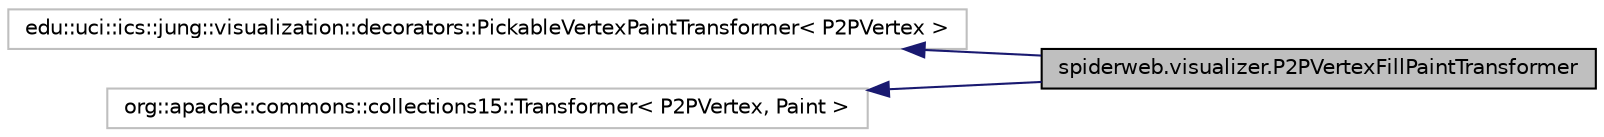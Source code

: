 digraph G
{
  edge [fontname="Helvetica",fontsize="10",labelfontname="Helvetica",labelfontsize="10"];
  node [fontname="Helvetica",fontsize="10",shape=record];
  rankdir=LR;
  Node1 [label="spiderweb.visualizer.P2PVertexFillPaintTransformer",height=0.2,width=0.4,color="black", fillcolor="grey75", style="filled" fontcolor="black"];
  Node2 -> Node1 [dir=back,color="midnightblue",fontsize="10",style="solid",fontname="Helvetica"];
  Node2 [label="edu::uci::ics::jung::visualization::decorators::PickableVertexPaintTransformer\< P2PVertex \>",height=0.2,width=0.4,color="grey75", fillcolor="white", style="filled"];
  Node3 -> Node1 [dir=back,color="midnightblue",fontsize="10",style="solid",fontname="Helvetica"];
  Node3 [label="org::apache::commons::collections15::Transformer\< P2PVertex, Paint \>",height=0.2,width=0.4,color="grey75", fillcolor="white", style="filled"];
}
